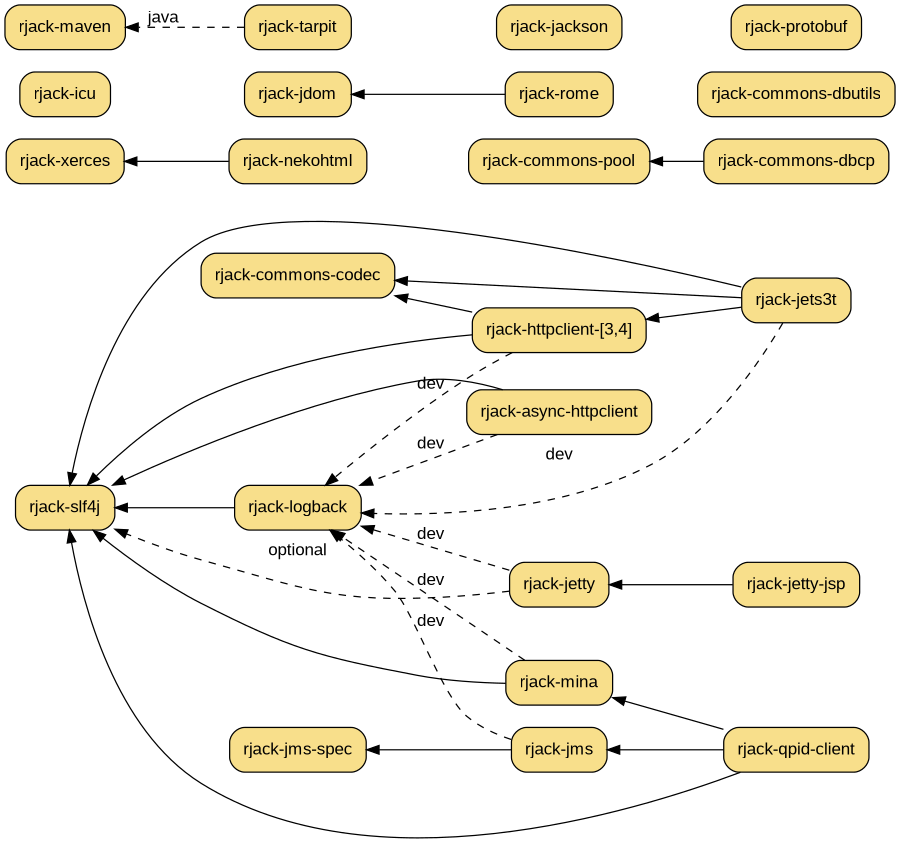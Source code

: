 digraph "RJack Gem Dependency Graph" {
  bgcolor="transparent";
  rankdir=RL;
  size="6.0,6.0";
  node [ shape=box, style="filled,rounded", fillcolor="#f8df8b",
         fontname="Arial", margin="0.15,0.1" ];
  edge [ fontname="Arial" ];

  "rjack-jets3t"        [ target=_parent, URL="jets3t/" ];
  "rjack-nekohtml"      [ target=_parent, URL="nekohtml/", group=ml ];
  "rjack-rome"          [ target=_parent, URL="rome/", group=ml ];
  "rjack-jdom"          [ target=_parent, URL="jdom/", group=ml ];
  "rjack-xerces"        [ target=_parent, URL="xerces/", group=ml ];

  "rjack-httpclient"    [ target=_parent, URL="httpclient-3/",
                          shape=record, label="rjack-httpclient-[3,4]" ];

  "rjack-icu"           [ target=_parent, URL="icu/" ];

  "rjack-jetty"         [ target=_parent, URL="jetty/" ];
  "rjack-jetty-jsp"     [ target=_parent, URL="jetty-jsp/" ];

  "rjack-slf4j"         [ target=_parent, URL="slf4j/", group=log ];
  "rjack-logback"       [ target=_parent, URL="logback/", group=log ];

  "rjack-commons-codec" [ target=_parent, URL="commons-codec/", group=commons ];

  "rjack-jms-spec"      [ target=_parent, URL="jms-spec/", group=net ];
  "rjack-jms"           [ target=_parent, URL="jms/", group=net ];
  "rjack-mina"          [ target=_parent, URL="mina/", group=net ];
  "rjack-qpid-client"   [ target=_parent, URL="qpid-client/", group=net ];

  "rjack-commons-dbcp"  [ target=_parent, URL="commons-dbcp/", group=commons ];
  "rjack-commons-dbutils" [ target=_parent, URL="commons-dbutils/", group=commons ];

  "rjack-commons-pool"  [ target=_parent, URL="commons-pool/", group=commons ];
  "rjack-protobuf"      [ target=_parent, URL="protobuf/" ];

  "rjack-tarpit"        [ target=_parent, URL="tarpit/" ];
  "rjack-maven"         [ target=_parent, URL="maven/" ];

  "rjack-jackson"       [ target=_parent, URL="jackson/" ];

  "rjack-async-httpclient" [ target=_parent, URL="async-httpclient/" ];

  "rjack-tarpit"       -> "rjack-maven" [ style=dashed, label="java" ];

  "rjack-jets3t"       -> "rjack-logback" [ style=dashed, label="dev" ];
  "rjack-jets3t"       -> "rjack-httpclient";
  "rjack-jets3t"       -> "rjack-commons-codec";
  "rjack-jets3t"       -> "rjack-slf4j";
  "rjack-rome"         -> "rjack-jdom"
  "rjack-nekohtml"     -> "rjack-xerces"

  "rjack-httpclient"   -> "rjack-commons-codec";
  "rjack-httpclient"   -> "rjack-logback" [ style=dashed, label="dev" ];
  "rjack-httpclient"   -> "rjack-slf4j";

  "rjack-jetty-jsp"    -> "rjack-jetty";
  "rjack-jetty"        -> "rjack-logback" [ style=dashed, label="dev" ];
  "rjack-jetty"        -> "rjack-slf4j"   [ style=dashed, label="optional" ];

  "rjack-logback"      -> "rjack-slf4j";

  "rjack-jms"          -> "rjack-jms-spec";
  "rjack-jms"          -> "rjack-logback" [ style=dashed, label="dev" ];

  "rjack-mina"         -> "rjack-slf4j";
  "rjack-mina"         -> "rjack-logback" [ style=dashed, label="dev" ];

  "rjack-qpid-client"  -> "rjack-mina";
  "rjack-qpid-client"  -> "rjack-jms";
  "rjack-qpid-client"  -> "rjack-slf4j";
#  "rjack-qpid-client"  -> "rjack-logback" [ style=dashed, label="dev" ];

  "rjack-commons-dbcp" -> "rjack-commons-pool";

  "rjack-async-httpclient" -> "rjack-slf4j"
  "rjack-async-httpclient" -> "rjack-logback" [ style=dashed, label="dev" ];

# for fitting only
  "rjack-jackson"         -> "rjack-tarpit"   [ style=invis ];
  "rjack-jdom"            -> "rjack-icu"      [ style=invis ];
  "rjack-protobuf"        -> "rjack-jackson"  [ style=invis ];
  "rjack-commons-pool"    -> "rjack-nekohtml" [ style=invis ];
  "rjack-commons-dbutils" -> "rjack-rome"     [ style=invis ];
}
